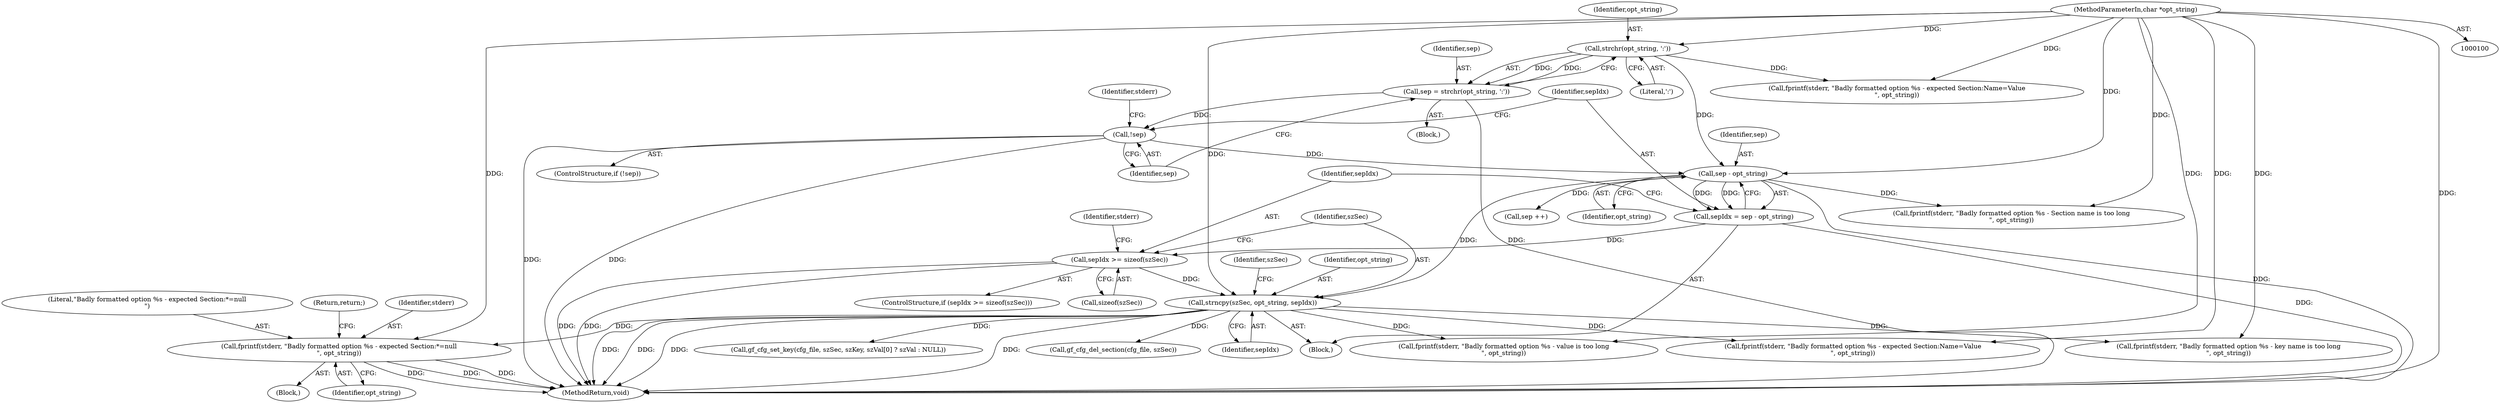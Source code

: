 digraph "0_gpac_35ab4475a7df9b2a4bcab235e379c0c3ec543658_2@API" {
"1000222" [label="(Call,fprintf(stderr, \"Badly formatted option %s - expected Section:*=null\n\", opt_string))"];
"1000140" [label="(Call,strncpy(szSec, opt_string, sepIdx))"];
"1000126" [label="(Call,sep - opt_string)"];
"1000114" [label="(Call,!sep)"];
"1000108" [label="(Call,sep = strchr(opt_string, ':'))"];
"1000110" [label="(Call,strchr(opt_string, ':'))"];
"1000101" [label="(MethodParameterIn,char *opt_string)"];
"1000130" [label="(Call,sepIdx >= sizeof(szSec))"];
"1000124" [label="(Call,sepIdx = sep - opt_string)"];
"1000224" [label="(Literal,\"Badly formatted option %s - expected Section:*=null\n\")"];
"1000227" [label="(Call,gf_cfg_del_section(cfg_file, szSec))"];
"1000143" [label="(Identifier,sepIdx)"];
"1000124" [label="(Call,sepIdx = sep - opt_string)"];
"1000226" [label="(Return,return;)"];
"1000114" [label="(Call,!sep)"];
"1000128" [label="(Identifier,opt_string)"];
"1000141" [label="(Identifier,szSec)"];
"1000252" [label="(MethodReturn,void)"];
"1000118" [label="(Identifier,stderr)"];
"1000125" [label="(Identifier,sepIdx)"];
"1000115" [label="(Identifier,sep)"];
"1000140" [label="(Call,strncpy(szSec, opt_string, sepIdx))"];
"1000142" [label="(Identifier,opt_string)"];
"1000110" [label="(Call,strchr(opt_string, ':'))"];
"1000129" [label="(ControlStructure,if (sepIdx >= sizeof(szSec)))"];
"1000127" [label="(Identifier,sep)"];
"1000108" [label="(Call,sep = strchr(opt_string, ':'))"];
"1000178" [label="(Call,fprintf(stderr, \"Badly formatted option %s - key name is too long\n\", opt_string))"];
"1000130" [label="(Call,sepIdx >= sizeof(szSec))"];
"1000126" [label="(Call,sep - opt_string)"];
"1000201" [label="(Call,fprintf(stderr, \"Badly formatted option %s - value is too long\n\", opt_string))"];
"1000117" [label="(Call,fprintf(stderr, \"Badly formatted option %s - expected Section:Name=Value\n\", opt_string))"];
"1000135" [label="(Call,fprintf(stderr, \"Badly formatted option %s - Section name is too long\n\", opt_string))"];
"1000146" [label="(Identifier,szSec)"];
"1000112" [label="(Literal,':')"];
"1000111" [label="(Identifier,opt_string)"];
"1000221" [label="(Block,)"];
"1000101" [label="(MethodParameterIn,char *opt_string)"];
"1000242" [label="(Call,gf_cfg_set_key(cfg_file, szSec, szKey, szVal[0] ? szVal : NULL))"];
"1000149" [label="(Call,sep ++)"];
"1000113" [label="(ControlStructure,if (!sep))"];
"1000102" [label="(Block,)"];
"1000109" [label="(Identifier,sep)"];
"1000223" [label="(Identifier,stderr)"];
"1000132" [label="(Call,sizeof(szSec))"];
"1000122" [label="(Block,)"];
"1000225" [label="(Identifier,opt_string)"];
"1000160" [label="(Call,fprintf(stderr, \"Badly formatted option %s - expected Section:Name=Value\n\", opt_string))"];
"1000222" [label="(Call,fprintf(stderr, \"Badly formatted option %s - expected Section:*=null\n\", opt_string))"];
"1000131" [label="(Identifier,sepIdx)"];
"1000136" [label="(Identifier,stderr)"];
"1000222" -> "1000221"  [label="AST: "];
"1000222" -> "1000225"  [label="CFG: "];
"1000223" -> "1000222"  [label="AST: "];
"1000224" -> "1000222"  [label="AST: "];
"1000225" -> "1000222"  [label="AST: "];
"1000226" -> "1000222"  [label="CFG: "];
"1000222" -> "1000252"  [label="DDG: "];
"1000222" -> "1000252"  [label="DDG: "];
"1000222" -> "1000252"  [label="DDG: "];
"1000140" -> "1000222"  [label="DDG: "];
"1000101" -> "1000222"  [label="DDG: "];
"1000140" -> "1000122"  [label="AST: "];
"1000140" -> "1000143"  [label="CFG: "];
"1000141" -> "1000140"  [label="AST: "];
"1000142" -> "1000140"  [label="AST: "];
"1000143" -> "1000140"  [label="AST: "];
"1000146" -> "1000140"  [label="CFG: "];
"1000140" -> "1000252"  [label="DDG: "];
"1000140" -> "1000252"  [label="DDG: "];
"1000140" -> "1000252"  [label="DDG: "];
"1000140" -> "1000252"  [label="DDG: "];
"1000126" -> "1000140"  [label="DDG: "];
"1000101" -> "1000140"  [label="DDG: "];
"1000130" -> "1000140"  [label="DDG: "];
"1000140" -> "1000160"  [label="DDG: "];
"1000140" -> "1000178"  [label="DDG: "];
"1000140" -> "1000201"  [label="DDG: "];
"1000140" -> "1000227"  [label="DDG: "];
"1000140" -> "1000242"  [label="DDG: "];
"1000126" -> "1000124"  [label="AST: "];
"1000126" -> "1000128"  [label="CFG: "];
"1000127" -> "1000126"  [label="AST: "];
"1000128" -> "1000126"  [label="AST: "];
"1000124" -> "1000126"  [label="CFG: "];
"1000126" -> "1000252"  [label="DDG: "];
"1000126" -> "1000124"  [label="DDG: "];
"1000126" -> "1000124"  [label="DDG: "];
"1000114" -> "1000126"  [label="DDG: "];
"1000110" -> "1000126"  [label="DDG: "];
"1000101" -> "1000126"  [label="DDG: "];
"1000126" -> "1000135"  [label="DDG: "];
"1000126" -> "1000149"  [label="DDG: "];
"1000114" -> "1000113"  [label="AST: "];
"1000114" -> "1000115"  [label="CFG: "];
"1000115" -> "1000114"  [label="AST: "];
"1000118" -> "1000114"  [label="CFG: "];
"1000125" -> "1000114"  [label="CFG: "];
"1000114" -> "1000252"  [label="DDG: "];
"1000114" -> "1000252"  [label="DDG: "];
"1000108" -> "1000114"  [label="DDG: "];
"1000108" -> "1000102"  [label="AST: "];
"1000108" -> "1000110"  [label="CFG: "];
"1000109" -> "1000108"  [label="AST: "];
"1000110" -> "1000108"  [label="AST: "];
"1000115" -> "1000108"  [label="CFG: "];
"1000108" -> "1000252"  [label="DDG: "];
"1000110" -> "1000108"  [label="DDG: "];
"1000110" -> "1000108"  [label="DDG: "];
"1000110" -> "1000112"  [label="CFG: "];
"1000111" -> "1000110"  [label="AST: "];
"1000112" -> "1000110"  [label="AST: "];
"1000101" -> "1000110"  [label="DDG: "];
"1000110" -> "1000117"  [label="DDG: "];
"1000101" -> "1000100"  [label="AST: "];
"1000101" -> "1000252"  [label="DDG: "];
"1000101" -> "1000117"  [label="DDG: "];
"1000101" -> "1000135"  [label="DDG: "];
"1000101" -> "1000160"  [label="DDG: "];
"1000101" -> "1000178"  [label="DDG: "];
"1000101" -> "1000201"  [label="DDG: "];
"1000130" -> "1000129"  [label="AST: "];
"1000130" -> "1000132"  [label="CFG: "];
"1000131" -> "1000130"  [label="AST: "];
"1000132" -> "1000130"  [label="AST: "];
"1000136" -> "1000130"  [label="CFG: "];
"1000141" -> "1000130"  [label="CFG: "];
"1000130" -> "1000252"  [label="DDG: "];
"1000130" -> "1000252"  [label="DDG: "];
"1000124" -> "1000130"  [label="DDG: "];
"1000124" -> "1000122"  [label="AST: "];
"1000125" -> "1000124"  [label="AST: "];
"1000131" -> "1000124"  [label="CFG: "];
"1000124" -> "1000252"  [label="DDG: "];
}
